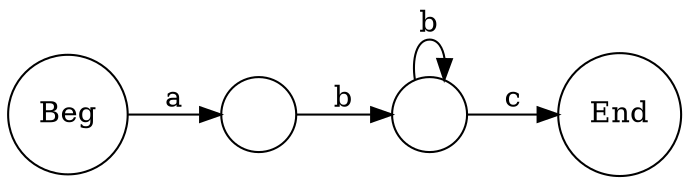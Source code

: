 digraph tokex {
	labelloc="t";
	label="";
	graph [dpi=200];
	rankdir=LR;
	fontname="Helvetica";
	edge [arrowhead=normal,arrowtail=dot];
	node [shape=circle];
	# Auto-generated by Tokex.

	0 [label=""];
	1 [label=""];
	Beg [label="Beg"];
	End [label="End"];
	Beg -> 1 [label="a"];
	1 -> 0 [label="b"];
	0 -> 0 [label="b"];
	0 -> End [label="c"];
}
